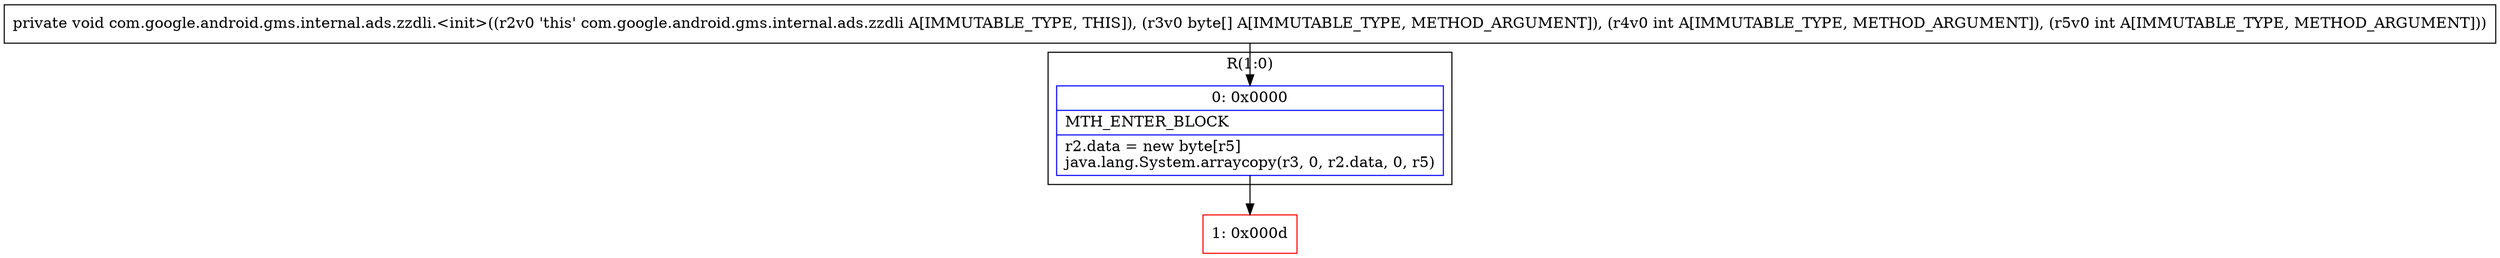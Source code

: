 digraph "CFG forcom.google.android.gms.internal.ads.zzdli.\<init\>([BII)V" {
subgraph cluster_Region_314935238 {
label = "R(1:0)";
node [shape=record,color=blue];
Node_0 [shape=record,label="{0\:\ 0x0000|MTH_ENTER_BLOCK\l|r2.data = new byte[r5]\ljava.lang.System.arraycopy(r3, 0, r2.data, 0, r5)\l}"];
}
Node_1 [shape=record,color=red,label="{1\:\ 0x000d}"];
MethodNode[shape=record,label="{private void com.google.android.gms.internal.ads.zzdli.\<init\>((r2v0 'this' com.google.android.gms.internal.ads.zzdli A[IMMUTABLE_TYPE, THIS]), (r3v0 byte[] A[IMMUTABLE_TYPE, METHOD_ARGUMENT]), (r4v0 int A[IMMUTABLE_TYPE, METHOD_ARGUMENT]), (r5v0 int A[IMMUTABLE_TYPE, METHOD_ARGUMENT])) }"];
MethodNode -> Node_0;
Node_0 -> Node_1;
}

